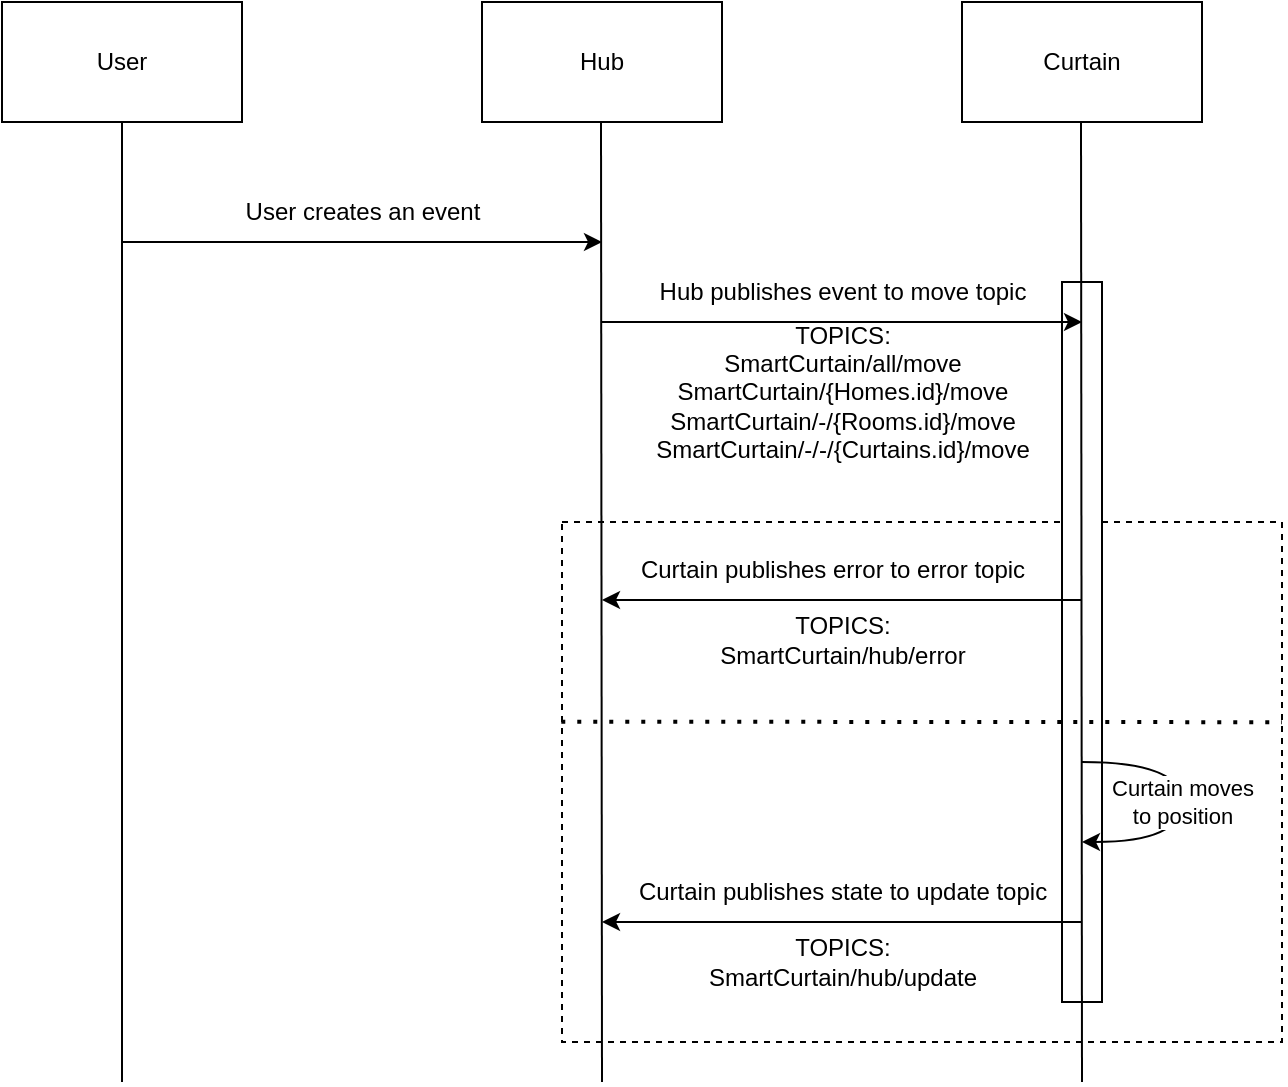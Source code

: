 <mxfile version="21.1.2" type="device">
  <diagram name="Page-1" id="HyqRfFvvH0HVffcgjbjg">
    <mxGraphModel dx="2874" dy="878" grid="1" gridSize="10" guides="1" tooltips="1" connect="1" arrows="1" fold="1" page="1" pageScale="1" pageWidth="1400" pageHeight="850" math="0" shadow="0">
      <root>
        <mxCell id="0" />
        <mxCell id="1" parent="0" />
        <mxCell id="3WIzue396VuWa2IyJ7cl-15" value="" style="rounded=0;whiteSpace=wrap;html=1;dashed=1;" parent="1" vertex="1">
          <mxGeometry x="560" y="400" width="360" height="260" as="geometry" />
        </mxCell>
        <mxCell id="3WIzue396VuWa2IyJ7cl-18" value="" style="rounded=0;whiteSpace=wrap;html=1;" parent="1" vertex="1">
          <mxGeometry x="810" y="280" width="20" height="360" as="geometry" />
        </mxCell>
        <mxCell id="3WIzue396VuWa2IyJ7cl-1" value="User" style="rounded=0;whiteSpace=wrap;html=1;" parent="1" vertex="1">
          <mxGeometry x="280" y="140" width="120" height="60" as="geometry" />
        </mxCell>
        <mxCell id="3WIzue396VuWa2IyJ7cl-2" value="Hub" style="rounded=0;whiteSpace=wrap;html=1;" parent="1" vertex="1">
          <mxGeometry x="520" y="140" width="120" height="60" as="geometry" />
        </mxCell>
        <mxCell id="3WIzue396VuWa2IyJ7cl-3" value="Curtain" style="rounded=0;whiteSpace=wrap;html=1;" parent="1" vertex="1">
          <mxGeometry x="760" y="140" width="120" height="60" as="geometry" />
        </mxCell>
        <mxCell id="3WIzue396VuWa2IyJ7cl-4" value="" style="endArrow=none;html=1;rounded=0;entryX=0.5;entryY=1;entryDx=0;entryDy=0;" parent="1" target="3WIzue396VuWa2IyJ7cl-1" edge="1">
          <mxGeometry width="50" height="50" relative="1" as="geometry">
            <mxPoint x="340" y="680" as="sourcePoint" />
            <mxPoint x="720" y="390" as="targetPoint" />
          </mxGeometry>
        </mxCell>
        <mxCell id="3WIzue396VuWa2IyJ7cl-5" value="" style="endArrow=none;html=1;rounded=0;entryX=0.5;entryY=1;entryDx=0;entryDy=0;" parent="1" edge="1">
          <mxGeometry width="50" height="50" relative="1" as="geometry">
            <mxPoint x="580" y="680" as="sourcePoint" />
            <mxPoint x="579.5" y="200" as="targetPoint" />
          </mxGeometry>
        </mxCell>
        <mxCell id="3WIzue396VuWa2IyJ7cl-6" value="" style="endArrow=none;html=1;rounded=0;entryX=0.5;entryY=1;entryDx=0;entryDy=0;" parent="1" edge="1">
          <mxGeometry width="50" height="50" relative="1" as="geometry">
            <mxPoint x="820" y="680" as="sourcePoint" />
            <mxPoint x="819.5" y="200" as="targetPoint" />
          </mxGeometry>
        </mxCell>
        <mxCell id="3WIzue396VuWa2IyJ7cl-7" value="" style="endArrow=classic;html=1;rounded=0;" parent="1" edge="1">
          <mxGeometry width="50" height="50" relative="1" as="geometry">
            <mxPoint x="340" y="260" as="sourcePoint" />
            <mxPoint x="580" y="260" as="targetPoint" />
          </mxGeometry>
        </mxCell>
        <mxCell id="3WIzue396VuWa2IyJ7cl-8" value="User creates an event" style="text;html=1;align=center;verticalAlign=middle;resizable=0;points=[];autosize=1;strokeColor=none;fillColor=none;" parent="1" vertex="1">
          <mxGeometry x="390" y="230" width="140" height="30" as="geometry" />
        </mxCell>
        <mxCell id="3WIzue396VuWa2IyJ7cl-9" value="" style="endArrow=classic;html=1;rounded=0;" parent="1" edge="1">
          <mxGeometry width="50" height="50" relative="1" as="geometry">
            <mxPoint x="580" y="300" as="sourcePoint" />
            <mxPoint x="820" y="300" as="targetPoint" />
          </mxGeometry>
        </mxCell>
        <mxCell id="3WIzue396VuWa2IyJ7cl-10" value="Hub publishes event to move topic" style="text;html=1;align=center;verticalAlign=middle;resizable=0;points=[];autosize=1;strokeColor=none;fillColor=none;" parent="1" vertex="1">
          <mxGeometry x="595" y="270" width="210" height="30" as="geometry" />
        </mxCell>
        <mxCell id="3WIzue396VuWa2IyJ7cl-11" value="TOPICS:&lt;br&gt;SmartCurtain/all/move&lt;br&gt;SmartCurtain/{Homes.id}/move&lt;br&gt;SmartCurtain/-/{Rooms.id}/move&lt;br&gt;SmartCurtain/-/-/{Curtains.id}/move" style="text;html=1;align=center;verticalAlign=middle;resizable=0;points=[];autosize=1;strokeColor=none;fillColor=none;" parent="1" vertex="1">
          <mxGeometry x="595" y="290" width="210" height="90" as="geometry" />
        </mxCell>
        <mxCell id="3WIzue396VuWa2IyJ7cl-12" value="" style="endArrow=classic;html=1;rounded=0;" parent="1" edge="1">
          <mxGeometry width="50" height="50" relative="1" as="geometry">
            <mxPoint x="820" y="600" as="sourcePoint" />
            <mxPoint x="580" y="600" as="targetPoint" />
          </mxGeometry>
        </mxCell>
        <mxCell id="3WIzue396VuWa2IyJ7cl-13" value="Curtain publishes state to update topic" style="text;html=1;align=center;verticalAlign=middle;resizable=0;points=[];autosize=1;strokeColor=none;fillColor=none;" parent="1" vertex="1">
          <mxGeometry x="585" y="570" width="230" height="30" as="geometry" />
        </mxCell>
        <mxCell id="3WIzue396VuWa2IyJ7cl-14" value="TOPICS:&lt;br&gt;SmartCurtain/hub/update" style="text;html=1;align=center;verticalAlign=middle;resizable=0;points=[];autosize=1;strokeColor=none;fillColor=none;" parent="1" vertex="1">
          <mxGeometry x="620" y="600" width="160" height="40" as="geometry" />
        </mxCell>
        <mxCell id="3WIzue396VuWa2IyJ7cl-16" value="" style="endArrow=classic;html=1;rounded=0;" parent="1" edge="1">
          <mxGeometry width="50" height="50" relative="1" as="geometry">
            <mxPoint x="820" y="439" as="sourcePoint" />
            <mxPoint x="580" y="439" as="targetPoint" />
          </mxGeometry>
        </mxCell>
        <mxCell id="3WIzue396VuWa2IyJ7cl-17" value="TOPICS:&lt;br&gt;SmartCurtain/hub/error" style="text;html=1;align=center;verticalAlign=middle;resizable=0;points=[];autosize=1;strokeColor=none;fillColor=none;" parent="1" vertex="1">
          <mxGeometry x="625" y="439" width="150" height="40" as="geometry" />
        </mxCell>
        <mxCell id="3WIzue396VuWa2IyJ7cl-20" value="Curtain publishes error to error topic" style="text;html=1;align=center;verticalAlign=middle;resizable=0;points=[];autosize=1;strokeColor=none;fillColor=none;" parent="1" vertex="1">
          <mxGeometry x="585" y="409" width="220" height="30" as="geometry" />
        </mxCell>
        <mxCell id="3WIzue396VuWa2IyJ7cl-24" value="" style="curved=1;endArrow=classic;html=1;rounded=0;" parent="1" edge="1">
          <mxGeometry width="50" height="50" relative="1" as="geometry">
            <mxPoint x="820" y="520" as="sourcePoint" />
            <mxPoint x="820" y="560" as="targetPoint" />
            <Array as="points">
              <mxPoint x="870" y="520" />
              <mxPoint x="870" y="560" />
            </Array>
          </mxGeometry>
        </mxCell>
        <mxCell id="3WIzue396VuWa2IyJ7cl-25" value="Curtain moves&lt;br&gt;to position" style="edgeLabel;html=1;align=center;verticalAlign=middle;resizable=0;points=[];" parent="3WIzue396VuWa2IyJ7cl-24" vertex="1" connectable="0">
          <mxGeometry x="0.001" relative="1" as="geometry">
            <mxPoint as="offset" />
          </mxGeometry>
        </mxCell>
        <mxCell id="3WIzue396VuWa2IyJ7cl-26" value="" style="endArrow=none;dashed=1;html=1;dashPattern=1 3;strokeWidth=2;rounded=0;exitX=-0.001;exitY=0.384;exitDx=0;exitDy=0;exitPerimeter=0;entryX=1;entryY=0.385;entryDx=0;entryDy=0;entryPerimeter=0;" parent="1" source="3WIzue396VuWa2IyJ7cl-15" target="3WIzue396VuWa2IyJ7cl-15" edge="1">
          <mxGeometry width="50" height="50" relative="1" as="geometry">
            <mxPoint x="380" y="490" as="sourcePoint" />
            <mxPoint x="820" y="440" as="targetPoint" />
          </mxGeometry>
        </mxCell>
      </root>
    </mxGraphModel>
  </diagram>
</mxfile>
